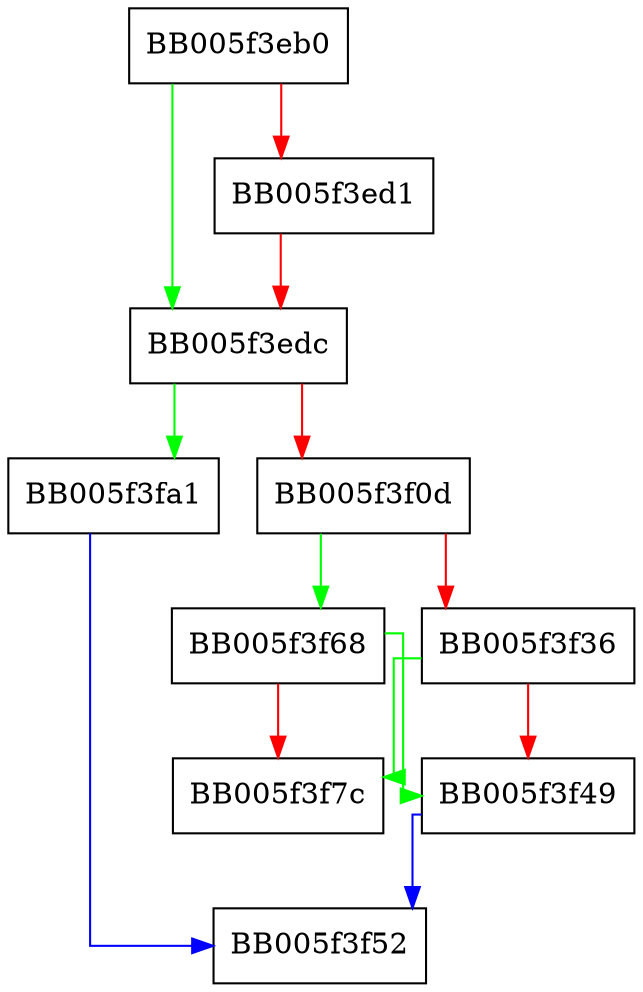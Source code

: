 digraph OSSL_PARAM_BLD_push_utf8_string {
  node [shape="box"];
  graph [splines=ortho];
  BB005f3eb0 -> BB005f3edc [color="green"];
  BB005f3eb0 -> BB005f3ed1 [color="red"];
  BB005f3ed1 -> BB005f3edc [color="red"];
  BB005f3edc -> BB005f3fa1 [color="green"];
  BB005f3edc -> BB005f3f0d [color="red"];
  BB005f3f0d -> BB005f3f68 [color="green"];
  BB005f3f0d -> BB005f3f36 [color="red"];
  BB005f3f36 -> BB005f3f7c [color="green"];
  BB005f3f36 -> BB005f3f49 [color="red"];
  BB005f3f49 -> BB005f3f52 [color="blue"];
  BB005f3f68 -> BB005f3f49 [color="green"];
  BB005f3f68 -> BB005f3f7c [color="red"];
  BB005f3fa1 -> BB005f3f52 [color="blue"];
}
